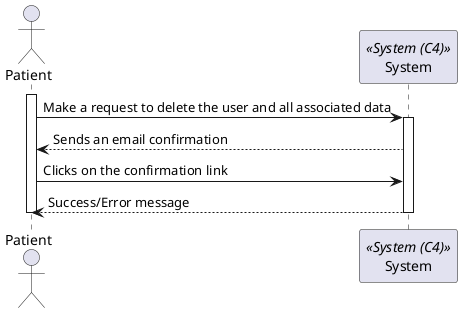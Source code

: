```plantuml
@startuml Process_View
actor Patient
participant System <<System (C4)>>

activate Patient

Patient -> System: Make a request to delete the user and all associated data
activate System
System --> Patient : Sends an email confirmation
Patient -> System: Clicks on the confirmation link
System --> Patient : Success/Error message
deactivate System
deactivate Patient

@enduml
```